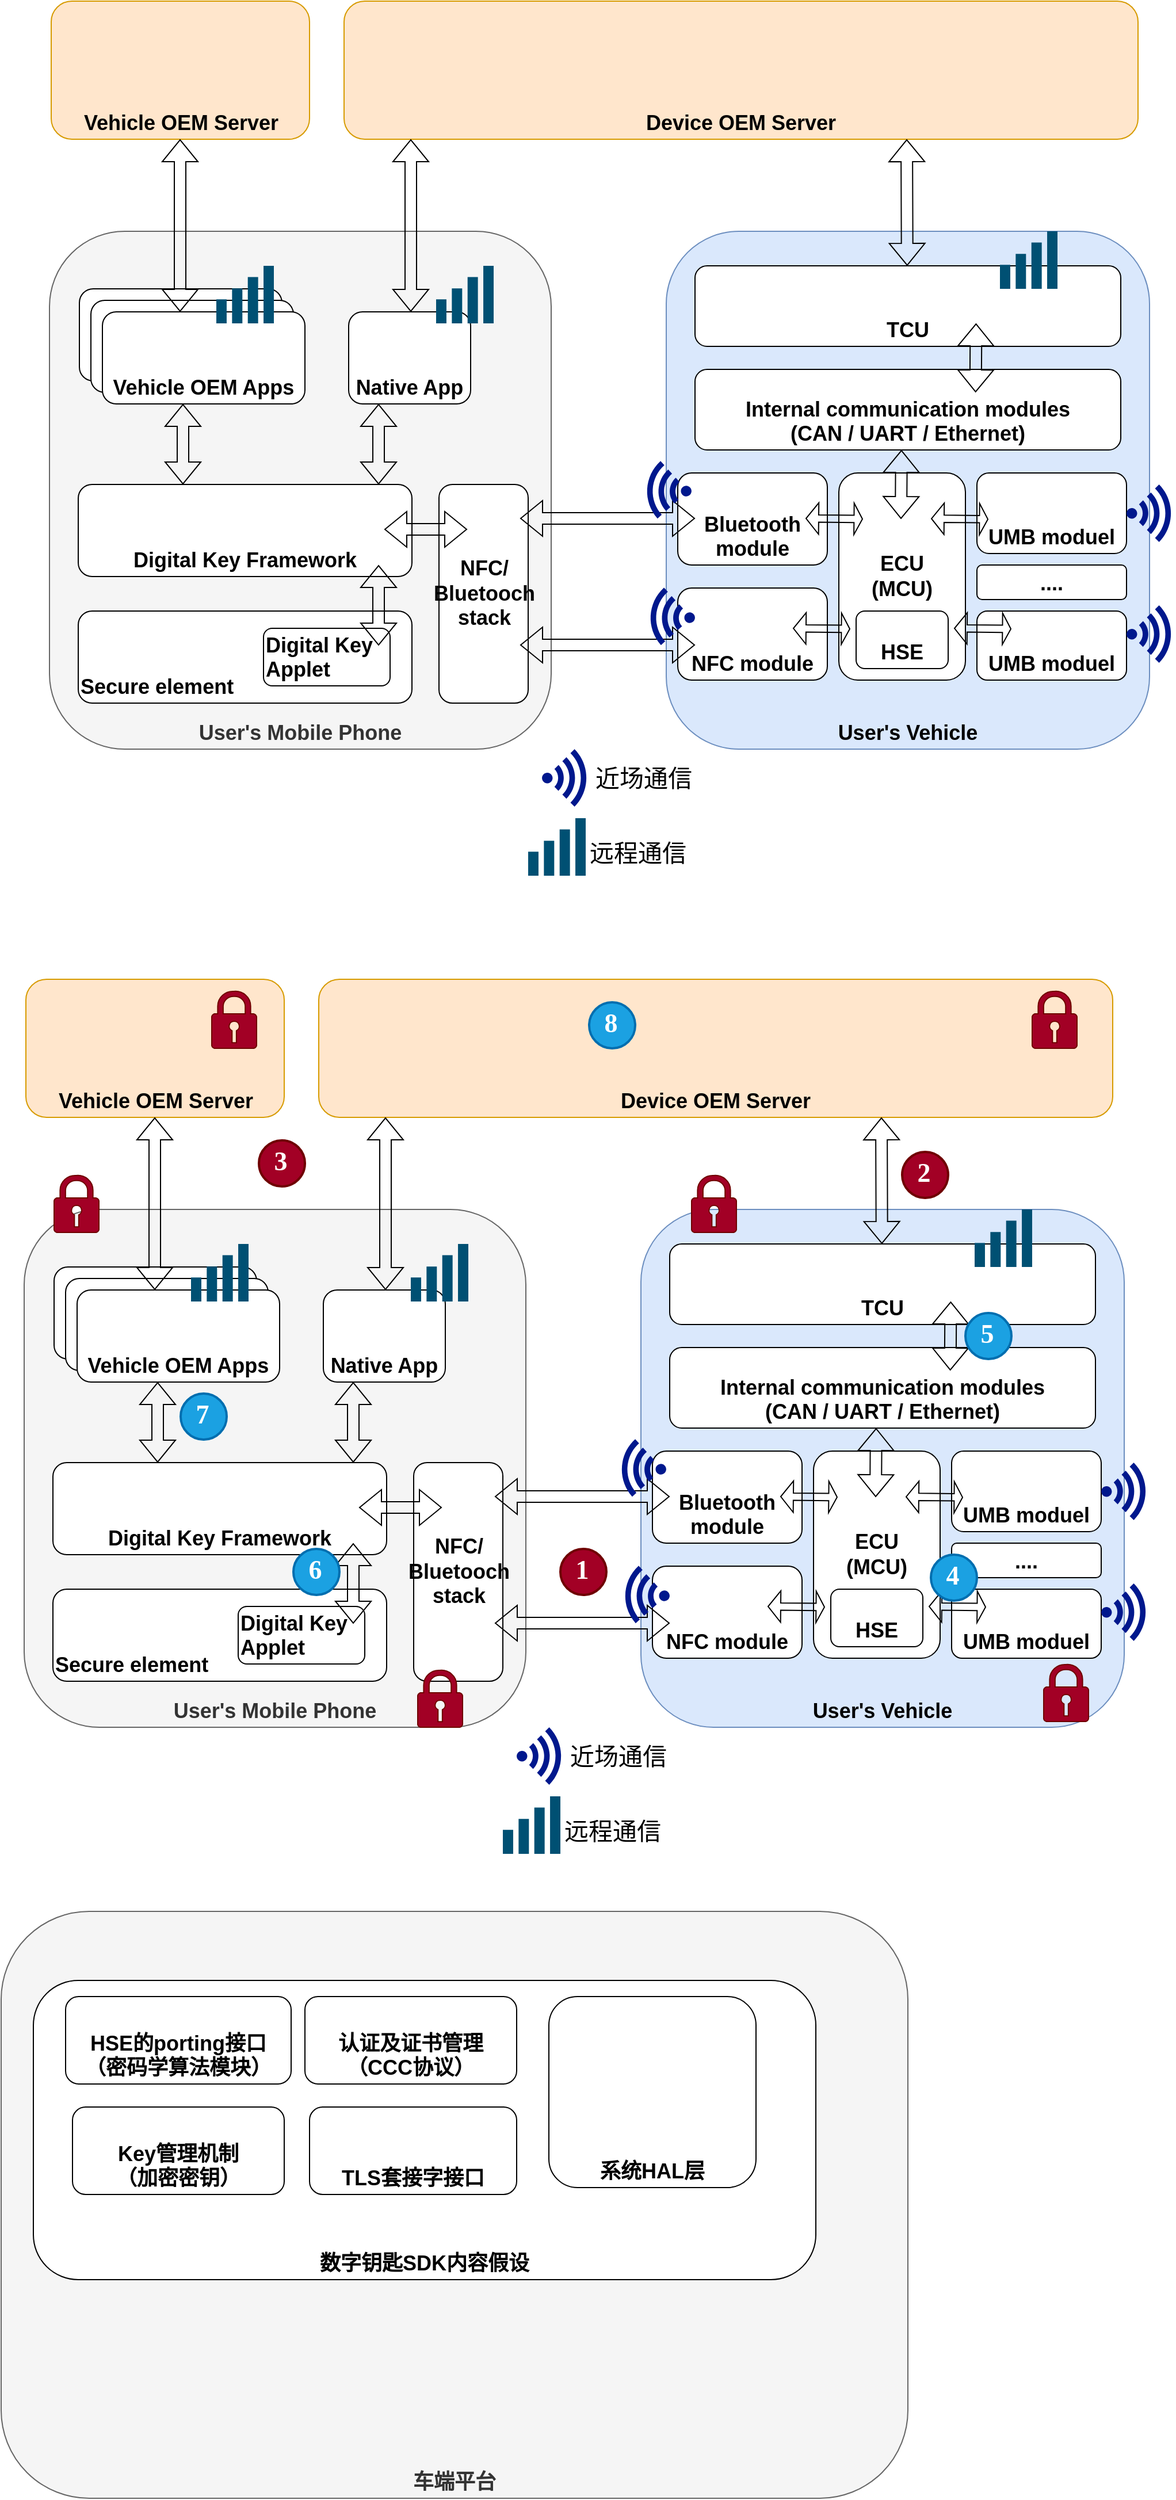 <mxfile version="24.0.4" type="device">
  <diagram name="第 1 页" id="5ecxGKuO9zAlg00WOWPb">
    <mxGraphModel dx="1498" dy="1239" grid="1" gridSize="10" guides="1" tooltips="1" connect="1" arrows="1" fold="1" page="1" pageScale="1" pageWidth="827" pageHeight="1169" math="0" shadow="0">
      <root>
        <mxCell id="0" />
        <mxCell id="1" parent="0" />
        <mxCell id="GHSWFIpDczAcJTBnpGK2-1" value="User&#39;s Mobile Phone" style="rounded=1;whiteSpace=wrap;html=1;hachureGap=4;fontFamily=Helvetica;glass=0;shadow=0;textShadow=0;verticalAlign=bottom;fontSize=18;fontStyle=1;fillColor=#f5f5f5;fontColor=#333333;strokeColor=#666666;" vertex="1" parent="1">
          <mxGeometry x="74" y="220" width="436" height="450" as="geometry" />
        </mxCell>
        <mxCell id="GHSWFIpDczAcJTBnpGK2-3" value="User&#39;s Vehicle" style="rounded=1;whiteSpace=wrap;html=1;hachureGap=4;fontFamily=Helvetica;glass=0;shadow=0;textShadow=0;verticalAlign=bottom;fontSize=18;fontStyle=1;fillColor=#dae8fc;strokeColor=#6c8ebf;" vertex="1" parent="1">
          <mxGeometry x="610" y="220" width="420" height="450" as="geometry" />
        </mxCell>
        <mxCell id="GHSWFIpDczAcJTBnpGK2-4" value="Device OEM Server" style="rounded=1;whiteSpace=wrap;html=1;hachureGap=4;fontFamily=Helvetica;glass=0;shadow=0;textShadow=0;verticalAlign=bottom;fontSize=18;fontStyle=1;fillColor=#ffe6cc;strokeColor=#d79b00;" vertex="1" parent="1">
          <mxGeometry x="330" y="20" width="690" height="120" as="geometry" />
        </mxCell>
        <mxCell id="GHSWFIpDczAcJTBnpGK2-5" value="Vehicle OEM Server" style="rounded=1;whiteSpace=wrap;html=1;hachureGap=4;fontFamily=Helvetica;glass=0;shadow=0;textShadow=0;verticalAlign=bottom;fontSize=18;fontStyle=1;fillColor=#ffe6cc;strokeColor=#d79b00;" vertex="1" parent="1">
          <mxGeometry x="75.5" y="20" width="224.5" height="120" as="geometry" />
        </mxCell>
        <mxCell id="GHSWFIpDczAcJTBnpGK2-10" value="" style="rounded=1;whiteSpace=wrap;html=1;hachureGap=4;fontFamily=Helvetica;glass=0;shadow=0;textShadow=0;verticalAlign=bottom;fontSize=18;fontStyle=1" vertex="1" parent="1">
          <mxGeometry x="100" y="270" width="176" height="80" as="geometry" />
        </mxCell>
        <mxCell id="GHSWFIpDczAcJTBnpGK2-11" value="" style="rounded=1;whiteSpace=wrap;html=1;hachureGap=4;fontFamily=Helvetica;glass=0;shadow=0;textShadow=0;verticalAlign=bottom;fontSize=18;fontStyle=1" vertex="1" parent="1">
          <mxGeometry x="110" y="280" width="176" height="80" as="geometry" />
        </mxCell>
        <mxCell id="GHSWFIpDczAcJTBnpGK2-12" value="Vehicle OEM Apps" style="rounded=1;whiteSpace=wrap;html=1;hachureGap=4;fontFamily=Helvetica;glass=0;shadow=0;textShadow=0;verticalAlign=bottom;fontSize=18;fontStyle=1" vertex="1" parent="1">
          <mxGeometry x="120" y="290" width="176" height="80" as="geometry" />
        </mxCell>
        <mxCell id="GHSWFIpDczAcJTBnpGK2-16" value="ECU&lt;div&gt;(MCU&lt;span style=&quot;background-color: initial;&quot;&gt;)&lt;/span&gt;&lt;/div&gt;" style="rounded=1;whiteSpace=wrap;html=1;hachureGap=4;fontFamily=Helvetica;glass=0;shadow=0;textShadow=0;verticalAlign=middle;fontSize=18;fontStyle=1" vertex="1" parent="1">
          <mxGeometry x="760" y="430" width="110" height="180" as="geometry" />
        </mxCell>
        <mxCell id="GHSWFIpDczAcJTBnpGK2-17" value="Digital Key Framework" style="rounded=1;whiteSpace=wrap;html=1;hachureGap=4;fontFamily=Helvetica;glass=0;shadow=0;textShadow=0;verticalAlign=bottom;fontSize=18;fontStyle=1" vertex="1" parent="1">
          <mxGeometry x="99" y="440" width="290" height="80" as="geometry" />
        </mxCell>
        <mxCell id="GHSWFIpDczAcJTBnpGK2-18" value="Secure element" style="rounded=1;whiteSpace=wrap;html=1;hachureGap=4;fontFamily=Helvetica;glass=0;shadow=0;textShadow=0;verticalAlign=bottom;fontSize=18;fontStyle=1;align=left;" vertex="1" parent="1">
          <mxGeometry x="99" y="550" width="290" height="80" as="geometry" />
        </mxCell>
        <mxCell id="GHSWFIpDczAcJTBnpGK2-19" value="Digital Key Applet" style="rounded=1;whiteSpace=wrap;html=1;hachureGap=4;fontFamily=Helvetica;glass=0;shadow=0;textShadow=0;verticalAlign=bottom;fontSize=18;fontStyle=1;align=left;" vertex="1" parent="1">
          <mxGeometry x="260" y="565" width="110" height="50" as="geometry" />
        </mxCell>
        <mxCell id="GHSWFIpDczAcJTBnpGK2-20" value="NFC/&lt;div&gt;Bluetooch&lt;/div&gt;&lt;div&gt;stack&lt;/div&gt;" style="rounded=1;whiteSpace=wrap;html=1;hachureGap=4;fontFamily=Helvetica;glass=0;shadow=0;textShadow=0;verticalAlign=middle;fontSize=18;fontStyle=1" vertex="1" parent="1">
          <mxGeometry x="412.5" y="440" width="77.5" height="190" as="geometry" />
        </mxCell>
        <mxCell id="GHSWFIpDczAcJTBnpGK2-21" value="Native App" style="rounded=1;whiteSpace=wrap;html=1;hachureGap=4;fontFamily=Helvetica;glass=0;shadow=0;textShadow=0;verticalAlign=bottom;fontSize=18;fontStyle=1" vertex="1" parent="1">
          <mxGeometry x="334" y="290" width="106" height="80" as="geometry" />
        </mxCell>
        <mxCell id="GHSWFIpDczAcJTBnpGK2-22" value="Bluetooth&lt;div&gt;module&lt;/div&gt;" style="rounded=1;whiteSpace=wrap;html=1;hachureGap=4;fontFamily=Helvetica;glass=0;shadow=0;textShadow=0;verticalAlign=bottom;fontSize=18;fontStyle=1" vertex="1" parent="1">
          <mxGeometry x="620" y="430" width="130" height="80" as="geometry" />
        </mxCell>
        <mxCell id="GHSWFIpDczAcJTBnpGK2-23" value="NFC module" style="rounded=1;whiteSpace=wrap;html=1;hachureGap=4;fontFamily=Helvetica;glass=0;shadow=0;textShadow=0;verticalAlign=bottom;fontSize=18;fontStyle=1" vertex="1" parent="1">
          <mxGeometry x="620" y="530" width="130" height="80" as="geometry" />
        </mxCell>
        <mxCell id="GHSWFIpDczAcJTBnpGK2-24" value="UMB moduel" style="rounded=1;whiteSpace=wrap;html=1;hachureGap=4;fontFamily=Helvetica;glass=0;shadow=0;textShadow=0;verticalAlign=bottom;fontSize=18;fontStyle=1" vertex="1" parent="1">
          <mxGeometry x="880" y="430" width="130" height="70" as="geometry" />
        </mxCell>
        <mxCell id="GHSWFIpDczAcJTBnpGK2-27" value="UMB moduel" style="rounded=1;whiteSpace=wrap;html=1;hachureGap=4;fontFamily=Helvetica;glass=0;shadow=0;textShadow=0;verticalAlign=bottom;fontSize=18;fontStyle=1" vertex="1" parent="1">
          <mxGeometry x="880" y="550" width="130" height="60" as="geometry" />
        </mxCell>
        <mxCell id="GHSWFIpDczAcJTBnpGK2-28" value="...." style="rounded=1;whiteSpace=wrap;html=1;hachureGap=4;fontFamily=Helvetica;glass=0;shadow=0;textShadow=0;verticalAlign=bottom;fontSize=18;fontStyle=1" vertex="1" parent="1">
          <mxGeometry x="880" y="510" width="130" height="30" as="geometry" />
        </mxCell>
        <mxCell id="GHSWFIpDczAcJTBnpGK2-29" value="Internal communication modules&lt;div&gt;(CAN / UART / Ethernet)&lt;/div&gt;" style="rounded=1;whiteSpace=wrap;html=1;hachureGap=4;fontFamily=Helvetica;glass=0;shadow=0;textShadow=0;verticalAlign=bottom;fontSize=18;fontStyle=1" vertex="1" parent="1">
          <mxGeometry x="635" y="340" width="370" height="70" as="geometry" />
        </mxCell>
        <mxCell id="GHSWFIpDczAcJTBnpGK2-31" value="HSE" style="rounded=1;whiteSpace=wrap;html=1;hachureGap=4;fontFamily=Helvetica;glass=0;shadow=0;textShadow=0;verticalAlign=bottom;fontSize=18;fontStyle=1" vertex="1" parent="1">
          <mxGeometry x="775" y="550" width="80" height="50" as="geometry" />
        </mxCell>
        <mxCell id="GHSWFIpDczAcJTBnpGK2-33" value="TCU" style="rounded=1;whiteSpace=wrap;html=1;hachureGap=4;fontFamily=Helvetica;glass=0;shadow=0;textShadow=0;verticalAlign=bottom;fontSize=18;fontStyle=1" vertex="1" parent="1">
          <mxGeometry x="635" y="250" width="370" height="70" as="geometry" />
        </mxCell>
        <mxCell id="GHSWFIpDczAcJTBnpGK2-37" value="" style="shape=flexArrow;endArrow=classic;startArrow=classic;html=1;rounded=0;" edge="1" parent="1">
          <mxGeometry width="100" height="100" relative="1" as="geometry">
            <mxPoint x="187.5" y="290" as="sourcePoint" />
            <mxPoint x="187.5" y="140" as="targetPoint" />
          </mxGeometry>
        </mxCell>
        <mxCell id="GHSWFIpDczAcJTBnpGK2-38" value="" style="shape=flexArrow;endArrow=classic;startArrow=classic;html=1;rounded=0;" edge="1" parent="1">
          <mxGeometry width="100" height="100" relative="1" as="geometry">
            <mxPoint x="388" y="290" as="sourcePoint" />
            <mxPoint x="388" y="140" as="targetPoint" />
          </mxGeometry>
        </mxCell>
        <mxCell id="GHSWFIpDczAcJTBnpGK2-39" value="" style="shape=flexArrow;endArrow=classic;startArrow=classic;html=1;rounded=0;" edge="1" parent="1">
          <mxGeometry width="100" height="100" relative="1" as="geometry">
            <mxPoint x="190" y="440" as="sourcePoint" />
            <mxPoint x="190" y="370" as="targetPoint" />
          </mxGeometry>
        </mxCell>
        <mxCell id="GHSWFIpDczAcJTBnpGK2-40" value="" style="shape=flexArrow;endArrow=classic;startArrow=classic;html=1;rounded=0;" edge="1" parent="1">
          <mxGeometry width="100" height="100" relative="1" as="geometry">
            <mxPoint x="360" y="440" as="sourcePoint" />
            <mxPoint x="360" y="370" as="targetPoint" />
          </mxGeometry>
        </mxCell>
        <mxCell id="GHSWFIpDczAcJTBnpGK2-42" value="" style="shape=flexArrow;endArrow=classic;startArrow=classic;html=1;rounded=0;" edge="1" parent="1">
          <mxGeometry width="100" height="100" relative="1" as="geometry">
            <mxPoint x="360" y="580" as="sourcePoint" />
            <mxPoint x="360" y="510" as="targetPoint" />
          </mxGeometry>
        </mxCell>
        <mxCell id="GHSWFIpDczAcJTBnpGK2-43" value="" style="shape=flexArrow;endArrow=classic;startArrow=classic;html=1;rounded=0;" edge="1" parent="1">
          <mxGeometry width="100" height="100" relative="1" as="geometry">
            <mxPoint x="483" y="579.5" as="sourcePoint" />
            <mxPoint x="635" y="579.5" as="targetPoint" />
          </mxGeometry>
        </mxCell>
        <mxCell id="GHSWFIpDczAcJTBnpGK2-44" value="" style="shape=flexArrow;endArrow=classic;startArrow=classic;html=1;rounded=0;" edge="1" parent="1">
          <mxGeometry width="100" height="100" relative="1" as="geometry">
            <mxPoint x="483" y="469.5" as="sourcePoint" />
            <mxPoint x="635" y="469.5" as="targetPoint" />
          </mxGeometry>
        </mxCell>
        <mxCell id="GHSWFIpDczAcJTBnpGK2-45" value="" style="shape=flexArrow;endArrow=classic;startArrow=classic;html=1;rounded=0;" edge="1" parent="1">
          <mxGeometry width="100" height="100" relative="1" as="geometry">
            <mxPoint x="365" y="479" as="sourcePoint" />
            <mxPoint x="437" y="479" as="targetPoint" />
          </mxGeometry>
        </mxCell>
        <mxCell id="GHSWFIpDczAcJTBnpGK2-47" value="" style="shape=flexArrow;endArrow=classic;startArrow=classic;html=1;rounded=0;width=6.286;endSize=2.103;startSize=3.326;" edge="1" parent="1">
          <mxGeometry width="100" height="100" relative="1" as="geometry">
            <mxPoint x="731" y="469.5" as="sourcePoint" />
            <mxPoint x="781" y="470" as="targetPoint" />
          </mxGeometry>
        </mxCell>
        <mxCell id="GHSWFIpDczAcJTBnpGK2-48" value="" style="shape=flexArrow;endArrow=classic;startArrow=classic;html=1;rounded=0;width=6.286;endSize=2.103;startSize=3.326;" edge="1" parent="1">
          <mxGeometry width="100" height="100" relative="1" as="geometry">
            <mxPoint x="720" y="565" as="sourcePoint" />
            <mxPoint x="770" y="565.5" as="targetPoint" />
          </mxGeometry>
        </mxCell>
        <mxCell id="GHSWFIpDczAcJTBnpGK2-49" value="" style="shape=flexArrow;endArrow=classic;startArrow=classic;html=1;rounded=0;width=6.286;endSize=2.103;startSize=3.326;" edge="1" parent="1">
          <mxGeometry width="100" height="100" relative="1" as="geometry">
            <mxPoint x="840" y="469.71" as="sourcePoint" />
            <mxPoint x="890" y="470.21" as="targetPoint" />
          </mxGeometry>
        </mxCell>
        <mxCell id="GHSWFIpDczAcJTBnpGK2-50" value="" style="shape=flexArrow;endArrow=classic;startArrow=classic;html=1;rounded=0;width=6.286;endSize=2.103;startSize=3.326;" edge="1" parent="1">
          <mxGeometry width="100" height="100" relative="1" as="geometry">
            <mxPoint x="860" y="565" as="sourcePoint" />
            <mxPoint x="910" y="565.5" as="targetPoint" />
          </mxGeometry>
        </mxCell>
        <mxCell id="GHSWFIpDczAcJTBnpGK2-52" value="" style="shape=flexArrow;endArrow=classic;startArrow=classic;html=1;rounded=0;" edge="1" parent="1">
          <mxGeometry width="100" height="100" relative="1" as="geometry">
            <mxPoint x="814" y="470" as="sourcePoint" />
            <mxPoint x="814.41" y="410" as="targetPoint" />
          </mxGeometry>
        </mxCell>
        <mxCell id="GHSWFIpDczAcJTBnpGK2-53" value="" style="shape=flexArrow;endArrow=classic;startArrow=classic;html=1;rounded=0;" edge="1" parent="1">
          <mxGeometry width="100" height="100" relative="1" as="geometry">
            <mxPoint x="878.82" y="360" as="sourcePoint" />
            <mxPoint x="879.23" y="300" as="targetPoint" />
          </mxGeometry>
        </mxCell>
        <mxCell id="GHSWFIpDczAcJTBnpGK2-54" value="" style="shape=flexArrow;endArrow=classic;startArrow=classic;html=1;rounded=0;" edge="1" parent="1">
          <mxGeometry width="100" height="100" relative="1" as="geometry">
            <mxPoint x="819.41" y="250" as="sourcePoint" />
            <mxPoint x="819" y="140" as="targetPoint" />
          </mxGeometry>
        </mxCell>
        <mxCell id="GHSWFIpDczAcJTBnpGK2-55" value="" style="sketch=0;aspect=fixed;pointerEvents=1;shadow=0;dashed=0;html=1;strokeColor=none;labelPosition=center;verticalLabelPosition=bottom;verticalAlign=top;align=center;fillColor=#00188D;shape=mxgraph.mscae.enterprise.wireless_connection" vertex="1" parent="1">
          <mxGeometry x="1010" y="440" width="42" height="50" as="geometry" />
        </mxCell>
        <mxCell id="GHSWFIpDczAcJTBnpGK2-56" value="" style="sketch=0;aspect=fixed;pointerEvents=1;shadow=0;dashed=0;html=1;strokeColor=none;labelPosition=center;verticalLabelPosition=bottom;verticalAlign=top;align=center;fillColor=#00188D;shape=mxgraph.mscae.enterprise.wireless_connection" vertex="1" parent="1">
          <mxGeometry x="1010" y="545" width="42" height="50" as="geometry" />
        </mxCell>
        <mxCell id="GHSWFIpDczAcJTBnpGK2-57" value="" style="sketch=0;aspect=fixed;pointerEvents=1;shadow=0;dashed=0;html=1;strokeColor=none;labelPosition=center;verticalLabelPosition=bottom;verticalAlign=top;align=center;fillColor=#00188D;shape=mxgraph.mscae.enterprise.wireless_connection;rotation=-177;" vertex="1" parent="1">
          <mxGeometry x="593" y="530" width="42" height="50" as="geometry" />
        </mxCell>
        <mxCell id="GHSWFIpDczAcJTBnpGK2-58" value="" style="sketch=0;aspect=fixed;pointerEvents=1;shadow=0;dashed=0;html=1;strokeColor=none;labelPosition=center;verticalLabelPosition=bottom;verticalAlign=top;align=center;fillColor=#00188D;shape=mxgraph.mscae.enterprise.wireless_connection;rotation=-177;" vertex="1" parent="1">
          <mxGeometry x="590" y="420" width="42" height="50" as="geometry" />
        </mxCell>
        <mxCell id="GHSWFIpDczAcJTBnpGK2-59" value="" style="points=[[0,0.58,0],[0.09,0.58,0],[0.36,0.39,0],[0.64,0.195,0],[0.91,0,0],[1,0,0],[1,0.25,0],[1,0.5,0],[1,0.75,0],[1,1,0],[0,1,0],[0.09,1,0],[0.36,1,0],[0.64,1,0],[0.91,1,0],[0,0.79,0]];verticalLabelPosition=bottom;sketch=0;html=1;verticalAlign=top;aspect=fixed;align=center;pointerEvents=1;shape=mxgraph.cisco19.wifi_indicator;fillColor=#005073;strokeColor=none;" vertex="1" parent="1">
          <mxGeometry x="900" y="220" width="50" height="50" as="geometry" />
        </mxCell>
        <mxCell id="GHSWFIpDczAcJTBnpGK2-60" value="" style="points=[[0,0.58,0],[0.09,0.58,0],[0.36,0.39,0],[0.64,0.195,0],[0.91,0,0],[1,0,0],[1,0.25,0],[1,0.5,0],[1,0.75,0],[1,1,0],[0,1,0],[0.09,1,0],[0.36,1,0],[0.64,1,0],[0.91,1,0],[0,0.79,0]];verticalLabelPosition=bottom;sketch=0;html=1;verticalAlign=top;aspect=fixed;align=center;pointerEvents=1;shape=mxgraph.cisco19.wifi_indicator;fillColor=#005073;strokeColor=none;" vertex="1" parent="1">
          <mxGeometry x="219" y="250" width="50" height="50" as="geometry" />
        </mxCell>
        <mxCell id="GHSWFIpDczAcJTBnpGK2-61" value="" style="points=[[0,0.58,0],[0.09,0.58,0],[0.36,0.39,0],[0.64,0.195,0],[0.91,0,0],[1,0,0],[1,0.25,0],[1,0.5,0],[1,0.75,0],[1,1,0],[0,1,0],[0.09,1,0],[0.36,1,0],[0.64,1,0],[0.91,1,0],[0,0.79,0]];verticalLabelPosition=bottom;sketch=0;html=1;verticalAlign=top;aspect=fixed;align=center;pointerEvents=1;shape=mxgraph.cisco19.wifi_indicator;fillColor=#005073;strokeColor=none;" vertex="1" parent="1">
          <mxGeometry x="410" y="250" width="50" height="50" as="geometry" />
        </mxCell>
        <mxCell id="GHSWFIpDczAcJTBnpGK2-63" value="" style="sketch=0;aspect=fixed;pointerEvents=1;shadow=0;dashed=0;html=1;strokeColor=none;labelPosition=center;verticalLabelPosition=bottom;verticalAlign=top;align=center;fillColor=#00188D;shape=mxgraph.mscae.enterprise.wireless_connection" vertex="1" parent="1">
          <mxGeometry x="502" y="670" width="42" height="50" as="geometry" />
        </mxCell>
        <mxCell id="GHSWFIpDczAcJTBnpGK2-65" value="" style="points=[[0,0.58,0],[0.09,0.58,0],[0.36,0.39,0],[0.64,0.195,0],[0.91,0,0],[1,0,0],[1,0.25,0],[1,0.5,0],[1,0.75,0],[1,1,0],[0,1,0],[0.09,1,0],[0.36,1,0],[0.64,1,0],[0.91,1,0],[0,0.79,0]];verticalLabelPosition=bottom;sketch=0;html=1;verticalAlign=top;aspect=fixed;align=center;pointerEvents=1;shape=mxgraph.cisco19.wifi_indicator;fillColor=#005073;strokeColor=none;" vertex="1" parent="1">
          <mxGeometry x="490" y="730" width="50" height="50" as="geometry" />
        </mxCell>
        <mxCell id="GHSWFIpDczAcJTBnpGK2-66" value="近场通信" style="text;html=1;align=center;verticalAlign=middle;resizable=0;points=[];autosize=1;strokeColor=none;fillColor=none;fontSize=21;" vertex="1" parent="1">
          <mxGeometry x="535" y="675" width="110" height="40" as="geometry" />
        </mxCell>
        <mxCell id="GHSWFIpDczAcJTBnpGK2-67" value="远程通信" style="text;html=1;align=center;verticalAlign=middle;resizable=0;points=[];autosize=1;strokeColor=none;fillColor=none;fontSize=21;" vertex="1" parent="1">
          <mxGeometry x="530" y="740" width="110" height="40" as="geometry" />
        </mxCell>
        <mxCell id="GHSWFIpDczAcJTBnpGK2-68" value="User&#39;s Mobile Phone" style="rounded=1;whiteSpace=wrap;html=1;hachureGap=4;fontFamily=Helvetica;glass=0;shadow=0;textShadow=0;verticalAlign=bottom;fontSize=18;fontStyle=1;fillColor=#f5f5f5;fontColor=#333333;strokeColor=#666666;" vertex="1" parent="1">
          <mxGeometry x="52" y="1070" width="436" height="450" as="geometry" />
        </mxCell>
        <mxCell id="GHSWFIpDczAcJTBnpGK2-69" value="User&#39;s Vehicle" style="rounded=1;whiteSpace=wrap;html=1;hachureGap=4;fontFamily=Helvetica;glass=0;shadow=0;textShadow=0;verticalAlign=bottom;fontSize=18;fontStyle=1;fillColor=#dae8fc;strokeColor=#6c8ebf;" vertex="1" parent="1">
          <mxGeometry x="588" y="1070" width="420" height="450" as="geometry" />
        </mxCell>
        <mxCell id="GHSWFIpDczAcJTBnpGK2-70" value="Device OEM Server" style="rounded=1;whiteSpace=wrap;html=1;hachureGap=4;fontFamily=Helvetica;glass=0;shadow=0;textShadow=0;verticalAlign=bottom;fontSize=18;fontStyle=1;fillColor=#ffe6cc;strokeColor=#d79b00;" vertex="1" parent="1">
          <mxGeometry x="308" y="870" width="690" height="120" as="geometry" />
        </mxCell>
        <mxCell id="GHSWFIpDczAcJTBnpGK2-71" value="Vehicle OEM Server" style="rounded=1;whiteSpace=wrap;html=1;hachureGap=4;fontFamily=Helvetica;glass=0;shadow=0;textShadow=0;verticalAlign=bottom;fontSize=18;fontStyle=1;fillColor=#ffe6cc;strokeColor=#d79b00;" vertex="1" parent="1">
          <mxGeometry x="53.5" y="870" width="224.5" height="120" as="geometry" />
        </mxCell>
        <mxCell id="GHSWFIpDczAcJTBnpGK2-72" value="" style="rounded=1;whiteSpace=wrap;html=1;hachureGap=4;fontFamily=Helvetica;glass=0;shadow=0;textShadow=0;verticalAlign=bottom;fontSize=18;fontStyle=1" vertex="1" parent="1">
          <mxGeometry x="78" y="1120" width="176" height="80" as="geometry" />
        </mxCell>
        <mxCell id="GHSWFIpDczAcJTBnpGK2-73" value="" style="rounded=1;whiteSpace=wrap;html=1;hachureGap=4;fontFamily=Helvetica;glass=0;shadow=0;textShadow=0;verticalAlign=bottom;fontSize=18;fontStyle=1" vertex="1" parent="1">
          <mxGeometry x="88" y="1130" width="176" height="80" as="geometry" />
        </mxCell>
        <mxCell id="GHSWFIpDczAcJTBnpGK2-74" value="Vehicle OEM Apps" style="rounded=1;whiteSpace=wrap;html=1;hachureGap=4;fontFamily=Helvetica;glass=0;shadow=0;textShadow=0;verticalAlign=bottom;fontSize=18;fontStyle=1" vertex="1" parent="1">
          <mxGeometry x="98" y="1140" width="176" height="80" as="geometry" />
        </mxCell>
        <mxCell id="GHSWFIpDczAcJTBnpGK2-75" value="ECU&lt;div&gt;(MCU&lt;span style=&quot;background-color: initial;&quot;&gt;)&lt;/span&gt;&lt;/div&gt;" style="rounded=1;whiteSpace=wrap;html=1;hachureGap=4;fontFamily=Helvetica;glass=0;shadow=0;textShadow=0;verticalAlign=middle;fontSize=18;fontStyle=1" vertex="1" parent="1">
          <mxGeometry x="738" y="1280" width="110" height="180" as="geometry" />
        </mxCell>
        <mxCell id="GHSWFIpDczAcJTBnpGK2-76" value="Digital Key Framework" style="rounded=1;whiteSpace=wrap;html=1;hachureGap=4;fontFamily=Helvetica;glass=0;shadow=0;textShadow=0;verticalAlign=bottom;fontSize=18;fontStyle=1" vertex="1" parent="1">
          <mxGeometry x="77" y="1290" width="290" height="80" as="geometry" />
        </mxCell>
        <mxCell id="GHSWFIpDczAcJTBnpGK2-77" value="Secure element" style="rounded=1;whiteSpace=wrap;html=1;hachureGap=4;fontFamily=Helvetica;glass=0;shadow=0;textShadow=0;verticalAlign=bottom;fontSize=18;fontStyle=1;align=left;" vertex="1" parent="1">
          <mxGeometry x="77" y="1400" width="290" height="80" as="geometry" />
        </mxCell>
        <mxCell id="GHSWFIpDczAcJTBnpGK2-78" value="Digital Key Applet" style="rounded=1;whiteSpace=wrap;html=1;hachureGap=4;fontFamily=Helvetica;glass=0;shadow=0;textShadow=0;verticalAlign=bottom;fontSize=18;fontStyle=1;align=left;" vertex="1" parent="1">
          <mxGeometry x="238" y="1415" width="110" height="50" as="geometry" />
        </mxCell>
        <mxCell id="GHSWFIpDczAcJTBnpGK2-79" value="NFC/&lt;div&gt;Bluetooch&lt;/div&gt;&lt;div&gt;stack&lt;/div&gt;" style="rounded=1;whiteSpace=wrap;html=1;hachureGap=4;fontFamily=Helvetica;glass=0;shadow=0;textShadow=0;verticalAlign=middle;fontSize=18;fontStyle=1" vertex="1" parent="1">
          <mxGeometry x="390.5" y="1290" width="77.5" height="190" as="geometry" />
        </mxCell>
        <mxCell id="GHSWFIpDczAcJTBnpGK2-80" value="Native App" style="rounded=1;whiteSpace=wrap;html=1;hachureGap=4;fontFamily=Helvetica;glass=0;shadow=0;textShadow=0;verticalAlign=bottom;fontSize=18;fontStyle=1" vertex="1" parent="1">
          <mxGeometry x="312" y="1140" width="106" height="80" as="geometry" />
        </mxCell>
        <mxCell id="GHSWFIpDczAcJTBnpGK2-81" value="Bluetooth&lt;div&gt;module&lt;/div&gt;" style="rounded=1;whiteSpace=wrap;html=1;hachureGap=4;fontFamily=Helvetica;glass=0;shadow=0;textShadow=0;verticalAlign=bottom;fontSize=18;fontStyle=1" vertex="1" parent="1">
          <mxGeometry x="598" y="1280" width="130" height="80" as="geometry" />
        </mxCell>
        <mxCell id="GHSWFIpDczAcJTBnpGK2-82" value="NFC module" style="rounded=1;whiteSpace=wrap;html=1;hachureGap=4;fontFamily=Helvetica;glass=0;shadow=0;textShadow=0;verticalAlign=bottom;fontSize=18;fontStyle=1" vertex="1" parent="1">
          <mxGeometry x="598" y="1380" width="130" height="80" as="geometry" />
        </mxCell>
        <mxCell id="GHSWFIpDczAcJTBnpGK2-83" value="UMB moduel" style="rounded=1;whiteSpace=wrap;html=1;hachureGap=4;fontFamily=Helvetica;glass=0;shadow=0;textShadow=0;verticalAlign=bottom;fontSize=18;fontStyle=1" vertex="1" parent="1">
          <mxGeometry x="858" y="1280" width="130" height="70" as="geometry" />
        </mxCell>
        <mxCell id="GHSWFIpDczAcJTBnpGK2-84" value="UMB moduel" style="rounded=1;whiteSpace=wrap;html=1;hachureGap=4;fontFamily=Helvetica;glass=0;shadow=0;textShadow=0;verticalAlign=bottom;fontSize=18;fontStyle=1" vertex="1" parent="1">
          <mxGeometry x="858" y="1400" width="130" height="60" as="geometry" />
        </mxCell>
        <mxCell id="GHSWFIpDczAcJTBnpGK2-85" value="...." style="rounded=1;whiteSpace=wrap;html=1;hachureGap=4;fontFamily=Helvetica;glass=0;shadow=0;textShadow=0;verticalAlign=bottom;fontSize=18;fontStyle=1" vertex="1" parent="1">
          <mxGeometry x="858" y="1360" width="130" height="30" as="geometry" />
        </mxCell>
        <mxCell id="GHSWFIpDczAcJTBnpGK2-86" value="Internal communication modules&lt;div&gt;(CAN / UART / Ethernet)&lt;/div&gt;" style="rounded=1;whiteSpace=wrap;html=1;hachureGap=4;fontFamily=Helvetica;glass=0;shadow=0;textShadow=0;verticalAlign=bottom;fontSize=18;fontStyle=1" vertex="1" parent="1">
          <mxGeometry x="613" y="1190" width="370" height="70" as="geometry" />
        </mxCell>
        <mxCell id="GHSWFIpDczAcJTBnpGK2-87" value="HSE" style="rounded=1;whiteSpace=wrap;html=1;hachureGap=4;fontFamily=Helvetica;glass=0;shadow=0;textShadow=0;verticalAlign=bottom;fontSize=18;fontStyle=1" vertex="1" parent="1">
          <mxGeometry x="753" y="1400" width="80" height="50" as="geometry" />
        </mxCell>
        <mxCell id="GHSWFIpDczAcJTBnpGK2-88" value="TCU" style="rounded=1;whiteSpace=wrap;html=1;hachureGap=4;fontFamily=Helvetica;glass=0;shadow=0;textShadow=0;verticalAlign=bottom;fontSize=18;fontStyle=1" vertex="1" parent="1">
          <mxGeometry x="613" y="1100" width="370" height="70" as="geometry" />
        </mxCell>
        <mxCell id="GHSWFIpDczAcJTBnpGK2-89" value="" style="shape=flexArrow;endArrow=classic;startArrow=classic;html=1;rounded=0;" edge="1" parent="1">
          <mxGeometry width="100" height="100" relative="1" as="geometry">
            <mxPoint x="165.5" y="1140" as="sourcePoint" />
            <mxPoint x="165.5" y="990" as="targetPoint" />
          </mxGeometry>
        </mxCell>
        <mxCell id="GHSWFIpDczAcJTBnpGK2-90" value="" style="shape=flexArrow;endArrow=classic;startArrow=classic;html=1;rounded=0;" edge="1" parent="1">
          <mxGeometry width="100" height="100" relative="1" as="geometry">
            <mxPoint x="366" y="1140" as="sourcePoint" />
            <mxPoint x="366" y="990" as="targetPoint" />
          </mxGeometry>
        </mxCell>
        <mxCell id="GHSWFIpDczAcJTBnpGK2-91" value="" style="shape=flexArrow;endArrow=classic;startArrow=classic;html=1;rounded=0;" edge="1" parent="1">
          <mxGeometry width="100" height="100" relative="1" as="geometry">
            <mxPoint x="168" y="1290" as="sourcePoint" />
            <mxPoint x="168" y="1220" as="targetPoint" />
          </mxGeometry>
        </mxCell>
        <mxCell id="GHSWFIpDczAcJTBnpGK2-92" value="" style="shape=flexArrow;endArrow=classic;startArrow=classic;html=1;rounded=0;" edge="1" parent="1">
          <mxGeometry width="100" height="100" relative="1" as="geometry">
            <mxPoint x="338" y="1290" as="sourcePoint" />
            <mxPoint x="338" y="1220" as="targetPoint" />
          </mxGeometry>
        </mxCell>
        <mxCell id="GHSWFIpDczAcJTBnpGK2-93" value="" style="shape=flexArrow;endArrow=classic;startArrow=classic;html=1;rounded=0;" edge="1" parent="1">
          <mxGeometry width="100" height="100" relative="1" as="geometry">
            <mxPoint x="338" y="1430" as="sourcePoint" />
            <mxPoint x="338" y="1360" as="targetPoint" />
          </mxGeometry>
        </mxCell>
        <mxCell id="GHSWFIpDczAcJTBnpGK2-94" value="" style="shape=flexArrow;endArrow=classic;startArrow=classic;html=1;rounded=0;" edge="1" parent="1">
          <mxGeometry width="100" height="100" relative="1" as="geometry">
            <mxPoint x="461" y="1429.5" as="sourcePoint" />
            <mxPoint x="613" y="1429.5" as="targetPoint" />
          </mxGeometry>
        </mxCell>
        <mxCell id="GHSWFIpDczAcJTBnpGK2-95" value="" style="shape=flexArrow;endArrow=classic;startArrow=classic;html=1;rounded=0;" edge="1" parent="1">
          <mxGeometry width="100" height="100" relative="1" as="geometry">
            <mxPoint x="461" y="1319.5" as="sourcePoint" />
            <mxPoint x="613" y="1319.5" as="targetPoint" />
          </mxGeometry>
        </mxCell>
        <mxCell id="GHSWFIpDczAcJTBnpGK2-96" value="" style="shape=flexArrow;endArrow=classic;startArrow=classic;html=1;rounded=0;" edge="1" parent="1">
          <mxGeometry width="100" height="100" relative="1" as="geometry">
            <mxPoint x="343" y="1329" as="sourcePoint" />
            <mxPoint x="415" y="1329" as="targetPoint" />
          </mxGeometry>
        </mxCell>
        <mxCell id="GHSWFIpDczAcJTBnpGK2-97" value="" style="shape=flexArrow;endArrow=classic;startArrow=classic;html=1;rounded=0;width=6.286;endSize=2.103;startSize=3.326;" edge="1" parent="1">
          <mxGeometry width="100" height="100" relative="1" as="geometry">
            <mxPoint x="709" y="1319.5" as="sourcePoint" />
            <mxPoint x="759" y="1320" as="targetPoint" />
          </mxGeometry>
        </mxCell>
        <mxCell id="GHSWFIpDczAcJTBnpGK2-98" value="" style="shape=flexArrow;endArrow=classic;startArrow=classic;html=1;rounded=0;width=6.286;endSize=2.103;startSize=3.326;" edge="1" parent="1">
          <mxGeometry width="100" height="100" relative="1" as="geometry">
            <mxPoint x="698" y="1415" as="sourcePoint" />
            <mxPoint x="748" y="1415.5" as="targetPoint" />
          </mxGeometry>
        </mxCell>
        <mxCell id="GHSWFIpDczAcJTBnpGK2-99" value="" style="shape=flexArrow;endArrow=classic;startArrow=classic;html=1;rounded=0;width=6.286;endSize=2.103;startSize=3.326;" edge="1" parent="1">
          <mxGeometry width="100" height="100" relative="1" as="geometry">
            <mxPoint x="818" y="1319.71" as="sourcePoint" />
            <mxPoint x="868" y="1320.21" as="targetPoint" />
          </mxGeometry>
        </mxCell>
        <mxCell id="GHSWFIpDczAcJTBnpGK2-100" value="" style="shape=flexArrow;endArrow=classic;startArrow=classic;html=1;rounded=0;width=6.286;endSize=2.103;startSize=3.326;" edge="1" parent="1">
          <mxGeometry width="100" height="100" relative="1" as="geometry">
            <mxPoint x="838" y="1415" as="sourcePoint" />
            <mxPoint x="888" y="1415.5" as="targetPoint" />
          </mxGeometry>
        </mxCell>
        <mxCell id="GHSWFIpDczAcJTBnpGK2-101" value="" style="shape=flexArrow;endArrow=classic;startArrow=classic;html=1;rounded=0;" edge="1" parent="1">
          <mxGeometry width="100" height="100" relative="1" as="geometry">
            <mxPoint x="792" y="1320" as="sourcePoint" />
            <mxPoint x="792.41" y="1260" as="targetPoint" />
          </mxGeometry>
        </mxCell>
        <mxCell id="GHSWFIpDczAcJTBnpGK2-102" value="" style="shape=flexArrow;endArrow=classic;startArrow=classic;html=1;rounded=0;" edge="1" parent="1">
          <mxGeometry width="100" height="100" relative="1" as="geometry">
            <mxPoint x="856.82" y="1210" as="sourcePoint" />
            <mxPoint x="857.23" y="1150" as="targetPoint" />
          </mxGeometry>
        </mxCell>
        <mxCell id="GHSWFIpDczAcJTBnpGK2-103" value="" style="shape=flexArrow;endArrow=classic;startArrow=classic;html=1;rounded=0;" edge="1" parent="1">
          <mxGeometry width="100" height="100" relative="1" as="geometry">
            <mxPoint x="797.41" y="1100" as="sourcePoint" />
            <mxPoint x="797" y="990" as="targetPoint" />
          </mxGeometry>
        </mxCell>
        <mxCell id="GHSWFIpDczAcJTBnpGK2-104" value="" style="sketch=0;aspect=fixed;pointerEvents=1;shadow=0;dashed=0;html=1;strokeColor=none;labelPosition=center;verticalLabelPosition=bottom;verticalAlign=top;align=center;fillColor=#00188D;shape=mxgraph.mscae.enterprise.wireless_connection" vertex="1" parent="1">
          <mxGeometry x="988" y="1290" width="42" height="50" as="geometry" />
        </mxCell>
        <mxCell id="GHSWFIpDczAcJTBnpGK2-105" value="" style="sketch=0;aspect=fixed;pointerEvents=1;shadow=0;dashed=0;html=1;strokeColor=none;labelPosition=center;verticalLabelPosition=bottom;verticalAlign=top;align=center;fillColor=#00188D;shape=mxgraph.mscae.enterprise.wireless_connection" vertex="1" parent="1">
          <mxGeometry x="988" y="1395" width="42" height="50" as="geometry" />
        </mxCell>
        <mxCell id="GHSWFIpDczAcJTBnpGK2-106" value="" style="sketch=0;aspect=fixed;pointerEvents=1;shadow=0;dashed=0;html=1;strokeColor=none;labelPosition=center;verticalLabelPosition=bottom;verticalAlign=top;align=center;fillColor=#00188D;shape=mxgraph.mscae.enterprise.wireless_connection;rotation=-177;" vertex="1" parent="1">
          <mxGeometry x="571" y="1380" width="42" height="50" as="geometry" />
        </mxCell>
        <mxCell id="GHSWFIpDczAcJTBnpGK2-107" value="" style="sketch=0;aspect=fixed;pointerEvents=1;shadow=0;dashed=0;html=1;strokeColor=none;labelPosition=center;verticalLabelPosition=bottom;verticalAlign=top;align=center;fillColor=#00188D;shape=mxgraph.mscae.enterprise.wireless_connection;rotation=-177;" vertex="1" parent="1">
          <mxGeometry x="568" y="1270" width="42" height="50" as="geometry" />
        </mxCell>
        <mxCell id="GHSWFIpDczAcJTBnpGK2-108" value="" style="points=[[0,0.58,0],[0.09,0.58,0],[0.36,0.39,0],[0.64,0.195,0],[0.91,0,0],[1,0,0],[1,0.25,0],[1,0.5,0],[1,0.75,0],[1,1,0],[0,1,0],[0.09,1,0],[0.36,1,0],[0.64,1,0],[0.91,1,0],[0,0.79,0]];verticalLabelPosition=bottom;sketch=0;html=1;verticalAlign=top;aspect=fixed;align=center;pointerEvents=1;shape=mxgraph.cisco19.wifi_indicator;fillColor=#005073;strokeColor=none;" vertex="1" parent="1">
          <mxGeometry x="878" y="1070" width="50" height="50" as="geometry" />
        </mxCell>
        <mxCell id="GHSWFIpDczAcJTBnpGK2-109" value="" style="points=[[0,0.58,0],[0.09,0.58,0],[0.36,0.39,0],[0.64,0.195,0],[0.91,0,0],[1,0,0],[1,0.25,0],[1,0.5,0],[1,0.75,0],[1,1,0],[0,1,0],[0.09,1,0],[0.36,1,0],[0.64,1,0],[0.91,1,0],[0,0.79,0]];verticalLabelPosition=bottom;sketch=0;html=1;verticalAlign=top;aspect=fixed;align=center;pointerEvents=1;shape=mxgraph.cisco19.wifi_indicator;fillColor=#005073;strokeColor=none;" vertex="1" parent="1">
          <mxGeometry x="197" y="1100" width="50" height="50" as="geometry" />
        </mxCell>
        <mxCell id="GHSWFIpDczAcJTBnpGK2-110" value="" style="points=[[0,0.58,0],[0.09,0.58,0],[0.36,0.39,0],[0.64,0.195,0],[0.91,0,0],[1,0,0],[1,0.25,0],[1,0.5,0],[1,0.75,0],[1,1,0],[0,1,0],[0.09,1,0],[0.36,1,0],[0.64,1,0],[0.91,1,0],[0,0.79,0]];verticalLabelPosition=bottom;sketch=0;html=1;verticalAlign=top;aspect=fixed;align=center;pointerEvents=1;shape=mxgraph.cisco19.wifi_indicator;fillColor=#005073;strokeColor=none;" vertex="1" parent="1">
          <mxGeometry x="388" y="1100" width="50" height="50" as="geometry" />
        </mxCell>
        <mxCell id="GHSWFIpDczAcJTBnpGK2-111" value="" style="sketch=0;aspect=fixed;pointerEvents=1;shadow=0;dashed=0;html=1;strokeColor=none;labelPosition=center;verticalLabelPosition=bottom;verticalAlign=top;align=center;fillColor=#00188D;shape=mxgraph.mscae.enterprise.wireless_connection" vertex="1" parent="1">
          <mxGeometry x="480" y="1520" width="42" height="50" as="geometry" />
        </mxCell>
        <mxCell id="GHSWFIpDczAcJTBnpGK2-112" value="" style="points=[[0,0.58,0],[0.09,0.58,0],[0.36,0.39,0],[0.64,0.195,0],[0.91,0,0],[1,0,0],[1,0.25,0],[1,0.5,0],[1,0.75,0],[1,1,0],[0,1,0],[0.09,1,0],[0.36,1,0],[0.64,1,0],[0.91,1,0],[0,0.79,0]];verticalLabelPosition=bottom;sketch=0;html=1;verticalAlign=top;aspect=fixed;align=center;pointerEvents=1;shape=mxgraph.cisco19.wifi_indicator;fillColor=#005073;strokeColor=none;" vertex="1" parent="1">
          <mxGeometry x="468" y="1580" width="50" height="50" as="geometry" />
        </mxCell>
        <mxCell id="GHSWFIpDczAcJTBnpGK2-113" value="近场通信" style="text;html=1;align=center;verticalAlign=middle;resizable=0;points=[];autosize=1;strokeColor=none;fillColor=none;fontSize=21;" vertex="1" parent="1">
          <mxGeometry x="513" y="1525" width="110" height="40" as="geometry" />
        </mxCell>
        <mxCell id="GHSWFIpDczAcJTBnpGK2-114" value="远程通信" style="text;html=1;align=center;verticalAlign=middle;resizable=0;points=[];autosize=1;strokeColor=none;fillColor=none;fontSize=21;" vertex="1" parent="1">
          <mxGeometry x="508" y="1590" width="110" height="40" as="geometry" />
        </mxCell>
        <mxCell id="GHSWFIpDczAcJTBnpGK2-115" value="" style="sketch=0;aspect=fixed;pointerEvents=1;shadow=0;dashed=0;html=1;strokeColor=#6F0000;labelPosition=center;verticalLabelPosition=bottom;verticalAlign=top;align=center;fillColor=#a20025;shape=mxgraph.mscae.enterprise.lock;fontColor=#ffffff;" vertex="1" parent="1">
          <mxGeometry x="928" y="880" width="39" height="50" as="geometry" />
        </mxCell>
        <mxCell id="GHSWFIpDczAcJTBnpGK2-116" value="1" style="ellipse;whiteSpace=wrap;html=1;aspect=fixed;strokeWidth=2;fontFamily=Tahoma;spacingBottom=4;spacingRight=2;strokeColor=#6F0000;fillColor=#a20025;fontColor=#ffffff;fontSize=23;fontStyle=1" vertex="1" parent="1">
          <mxGeometry x="518" y="1365" width="40" height="40" as="geometry" />
        </mxCell>
        <mxCell id="GHSWFIpDczAcJTBnpGK2-117" value="2" style="ellipse;whiteSpace=wrap;html=1;aspect=fixed;strokeWidth=2;fontFamily=Tahoma;spacingBottom=4;spacingRight=2;strokeColor=#6F0000;fillColor=#a20025;fontColor=#ffffff;fontSize=23;fontStyle=1" vertex="1" parent="1">
          <mxGeometry x="815" y="1020" width="40" height="40" as="geometry" />
        </mxCell>
        <mxCell id="GHSWFIpDczAcJTBnpGK2-118" value="3" style="ellipse;whiteSpace=wrap;html=1;aspect=fixed;strokeWidth=2;fontFamily=Tahoma;spacingBottom=4;spacingRight=2;strokeColor=#6F0000;fillColor=#a20025;fontColor=#ffffff;fontSize=23;fontStyle=1" vertex="1" parent="1">
          <mxGeometry x="256" y="1010" width="40" height="40" as="geometry" />
        </mxCell>
        <mxCell id="GHSWFIpDczAcJTBnpGK2-119" value="" style="sketch=0;aspect=fixed;pointerEvents=1;shadow=0;dashed=0;html=1;strokeColor=#6F0000;labelPosition=center;verticalLabelPosition=bottom;verticalAlign=top;align=center;fillColor=#a20025;shape=mxgraph.mscae.enterprise.lock;fontColor=#ffffff;" vertex="1" parent="1">
          <mxGeometry x="632" y="1040" width="39" height="50" as="geometry" />
        </mxCell>
        <mxCell id="GHSWFIpDczAcJTBnpGK2-120" value="" style="sketch=0;aspect=fixed;pointerEvents=1;shadow=0;dashed=0;html=1;strokeColor=#6F0000;labelPosition=center;verticalLabelPosition=bottom;verticalAlign=top;align=center;fillColor=#a20025;shape=mxgraph.mscae.enterprise.lock;fontColor=#ffffff;" vertex="1" parent="1">
          <mxGeometry x="78" y="1040" width="39" height="50" as="geometry" />
        </mxCell>
        <mxCell id="GHSWFIpDczAcJTBnpGK2-121" value="4" style="ellipse;whiteSpace=wrap;html=1;aspect=fixed;strokeWidth=2;fontFamily=Tahoma;spacingBottom=4;spacingRight=2;strokeColor=#006EAF;fillColor=#1ba1e2;fontColor=#ffffff;fontSize=23;fontStyle=1" vertex="1" parent="1">
          <mxGeometry x="840" y="1370" width="40" height="40" as="geometry" />
        </mxCell>
        <mxCell id="GHSWFIpDczAcJTBnpGK2-122" value="" style="sketch=0;aspect=fixed;pointerEvents=1;shadow=0;dashed=0;html=1;strokeColor=#6F0000;labelPosition=center;verticalLabelPosition=bottom;verticalAlign=top;align=center;fillColor=#a20025;shape=mxgraph.mscae.enterprise.lock;fontColor=#ffffff;" vertex="1" parent="1">
          <mxGeometry x="215" y="880" width="39" height="50" as="geometry" />
        </mxCell>
        <mxCell id="GHSWFIpDczAcJTBnpGK2-123" value="5" style="ellipse;whiteSpace=wrap;html=1;aspect=fixed;strokeWidth=2;fontFamily=Tahoma;spacingBottom=4;spacingRight=2;strokeColor=#006EAF;fillColor=#1ba1e2;fontColor=#ffffff;fontSize=23;fontStyle=1" vertex="1" parent="1">
          <mxGeometry x="870" y="1160" width="40" height="40" as="geometry" />
        </mxCell>
        <mxCell id="GHSWFIpDczAcJTBnpGK2-124" value="6" style="ellipse;whiteSpace=wrap;html=1;aspect=fixed;strokeWidth=2;fontFamily=Tahoma;spacingBottom=4;spacingRight=2;strokeColor=#006EAF;fillColor=#1ba1e2;fontColor=#ffffff;fontSize=23;fontStyle=1" vertex="1" parent="1">
          <mxGeometry x="286" y="1365" width="40" height="40" as="geometry" />
        </mxCell>
        <mxCell id="GHSWFIpDczAcJTBnpGK2-125" value="7" style="ellipse;whiteSpace=wrap;html=1;aspect=fixed;strokeWidth=2;fontFamily=Tahoma;spacingBottom=4;spacingRight=2;strokeColor=#006EAF;fillColor=#1ba1e2;fontColor=#ffffff;fontSize=23;fontStyle=1" vertex="1" parent="1">
          <mxGeometry x="188" y="1230" width="40" height="40" as="geometry" />
        </mxCell>
        <mxCell id="GHSWFIpDczAcJTBnpGK2-126" value="8" style="ellipse;whiteSpace=wrap;html=1;aspect=fixed;strokeWidth=2;fontFamily=Tahoma;spacingBottom=4;spacingRight=2;strokeColor=#006EAF;fillColor=#1ba1e2;fontColor=#ffffff;fontSize=23;fontStyle=1" vertex="1" parent="1">
          <mxGeometry x="543" y="890" width="40" height="40" as="geometry" />
        </mxCell>
        <mxCell id="GHSWFIpDczAcJTBnpGK2-127" value="" style="sketch=0;aspect=fixed;pointerEvents=1;shadow=0;dashed=0;html=1;strokeColor=#6F0000;labelPosition=center;verticalLabelPosition=bottom;verticalAlign=top;align=center;fillColor=#a20025;shape=mxgraph.mscae.enterprise.lock;fontColor=#ffffff;" vertex="1" parent="1">
          <mxGeometry x="938" y="1465" width="39" height="50" as="geometry" />
        </mxCell>
        <mxCell id="GHSWFIpDczAcJTBnpGK2-128" value="" style="sketch=0;aspect=fixed;pointerEvents=1;shadow=0;dashed=0;html=1;strokeColor=#6F0000;labelPosition=center;verticalLabelPosition=bottom;verticalAlign=top;align=center;fillColor=#a20025;shape=mxgraph.mscae.enterprise.lock;fontColor=#ffffff;" vertex="1" parent="1">
          <mxGeometry x="394" y="1470" width="39" height="50" as="geometry" />
        </mxCell>
        <mxCell id="GHSWFIpDczAcJTBnpGK2-129" value="车端平台" style="rounded=1;whiteSpace=wrap;html=1;hachureGap=4;fontFamily=Helvetica;glass=0;shadow=0;textShadow=0;verticalAlign=bottom;fontSize=18;fontStyle=1;fillColor=#f5f5f5;fontColor=#333333;strokeColor=#666666;" vertex="1" parent="1">
          <mxGeometry x="32" y="1680" width="788" height="510" as="geometry" />
        </mxCell>
        <mxCell id="GHSWFIpDczAcJTBnpGK2-130" value="数字钥匙SDK内容假设" style="rounded=1;whiteSpace=wrap;html=1;hachureGap=4;fontFamily=Helvetica;glass=0;shadow=0;textShadow=0;verticalAlign=bottom;fontSize=18;fontStyle=1" vertex="1" parent="1">
          <mxGeometry x="60" y="1740" width="680" height="260" as="geometry" />
        </mxCell>
        <mxCell id="GHSWFIpDczAcJTBnpGK2-133" value="Key管理机制&lt;div&gt;（加密密钥）&lt;/div&gt;" style="rounded=1;whiteSpace=wrap;html=1;hachureGap=4;fontFamily=Helvetica;glass=0;shadow=0;textShadow=0;verticalAlign=bottom;fontSize=18;fontStyle=1" vertex="1" parent="1">
          <mxGeometry x="94" y="1850" width="184" height="76" as="geometry" />
        </mxCell>
        <mxCell id="GHSWFIpDczAcJTBnpGK2-134" value="HSE的porting接口&lt;div&gt;（密码学算法模块）&lt;/div&gt;" style="rounded=1;whiteSpace=wrap;html=1;hachureGap=4;fontFamily=Helvetica;glass=0;shadow=0;textShadow=0;verticalAlign=bottom;fontSize=18;fontStyle=1" vertex="1" parent="1">
          <mxGeometry x="88" y="1754" width="196" height="76" as="geometry" />
        </mxCell>
        <mxCell id="GHSWFIpDczAcJTBnpGK2-135" value="认证及证书管理&lt;div&gt;（CCC协议）&lt;/div&gt;" style="rounded=1;whiteSpace=wrap;html=1;hachureGap=4;fontFamily=Helvetica;glass=0;shadow=0;textShadow=0;verticalAlign=bottom;fontSize=18;fontStyle=1" vertex="1" parent="1">
          <mxGeometry x="296" y="1754" width="184" height="76" as="geometry" />
        </mxCell>
        <mxCell id="GHSWFIpDczAcJTBnpGK2-137" value="TLS套接字接口" style="rounded=1;whiteSpace=wrap;html=1;hachureGap=4;fontFamily=Helvetica;glass=0;shadow=0;textShadow=0;verticalAlign=bottom;fontSize=18;fontStyle=1" vertex="1" parent="1">
          <mxGeometry x="300" y="1850" width="180" height="76" as="geometry" />
        </mxCell>
        <mxCell id="GHSWFIpDczAcJTBnpGK2-140" value="系统HAL层" style="rounded=1;whiteSpace=wrap;html=1;hachureGap=4;fontFamily=Helvetica;glass=0;shadow=0;textShadow=0;verticalAlign=bottom;fontSize=18;fontStyle=1" vertex="1" parent="1">
          <mxGeometry x="508" y="1754" width="180" height="166" as="geometry" />
        </mxCell>
      </root>
    </mxGraphModel>
  </diagram>
</mxfile>
